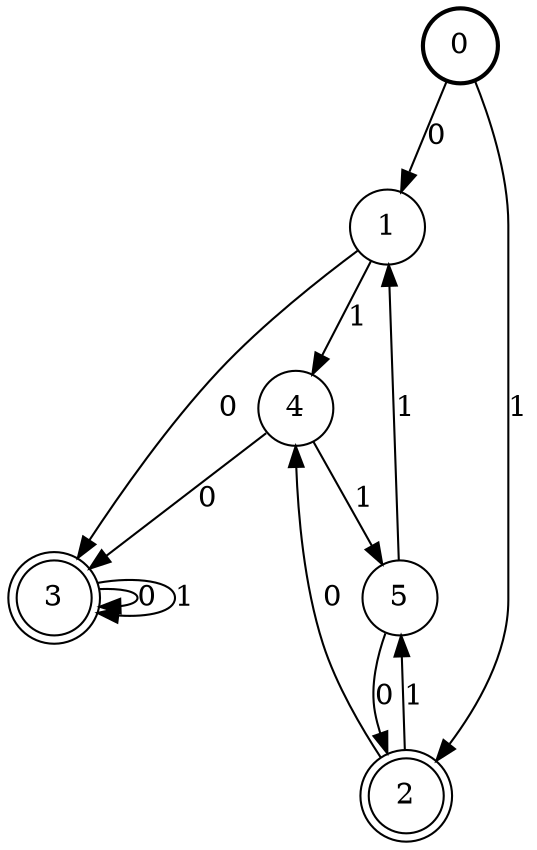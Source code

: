 digraph Automat {
    node [shape = circle];
    0 [style = "bold"];
    0 -> 1 [label = "0"];
    0 -> 2 [label = "1"];
    1 -> 3 [label = "0"];
    1 -> 4 [label = "1"];
    2 [peripheries=2]
    2 -> 4 [label = "0"];
    2 -> 5 [label = "1"];
    3 [peripheries=2]
    3 -> 3 [label = "0"];
    3 -> 3 [label = "1"];
    4 -> 3 [label = "0"];
    4 -> 5 [label = "1"];
    5 -> 2 [label = "0"];
    5 -> 1 [label = "1"];
}
